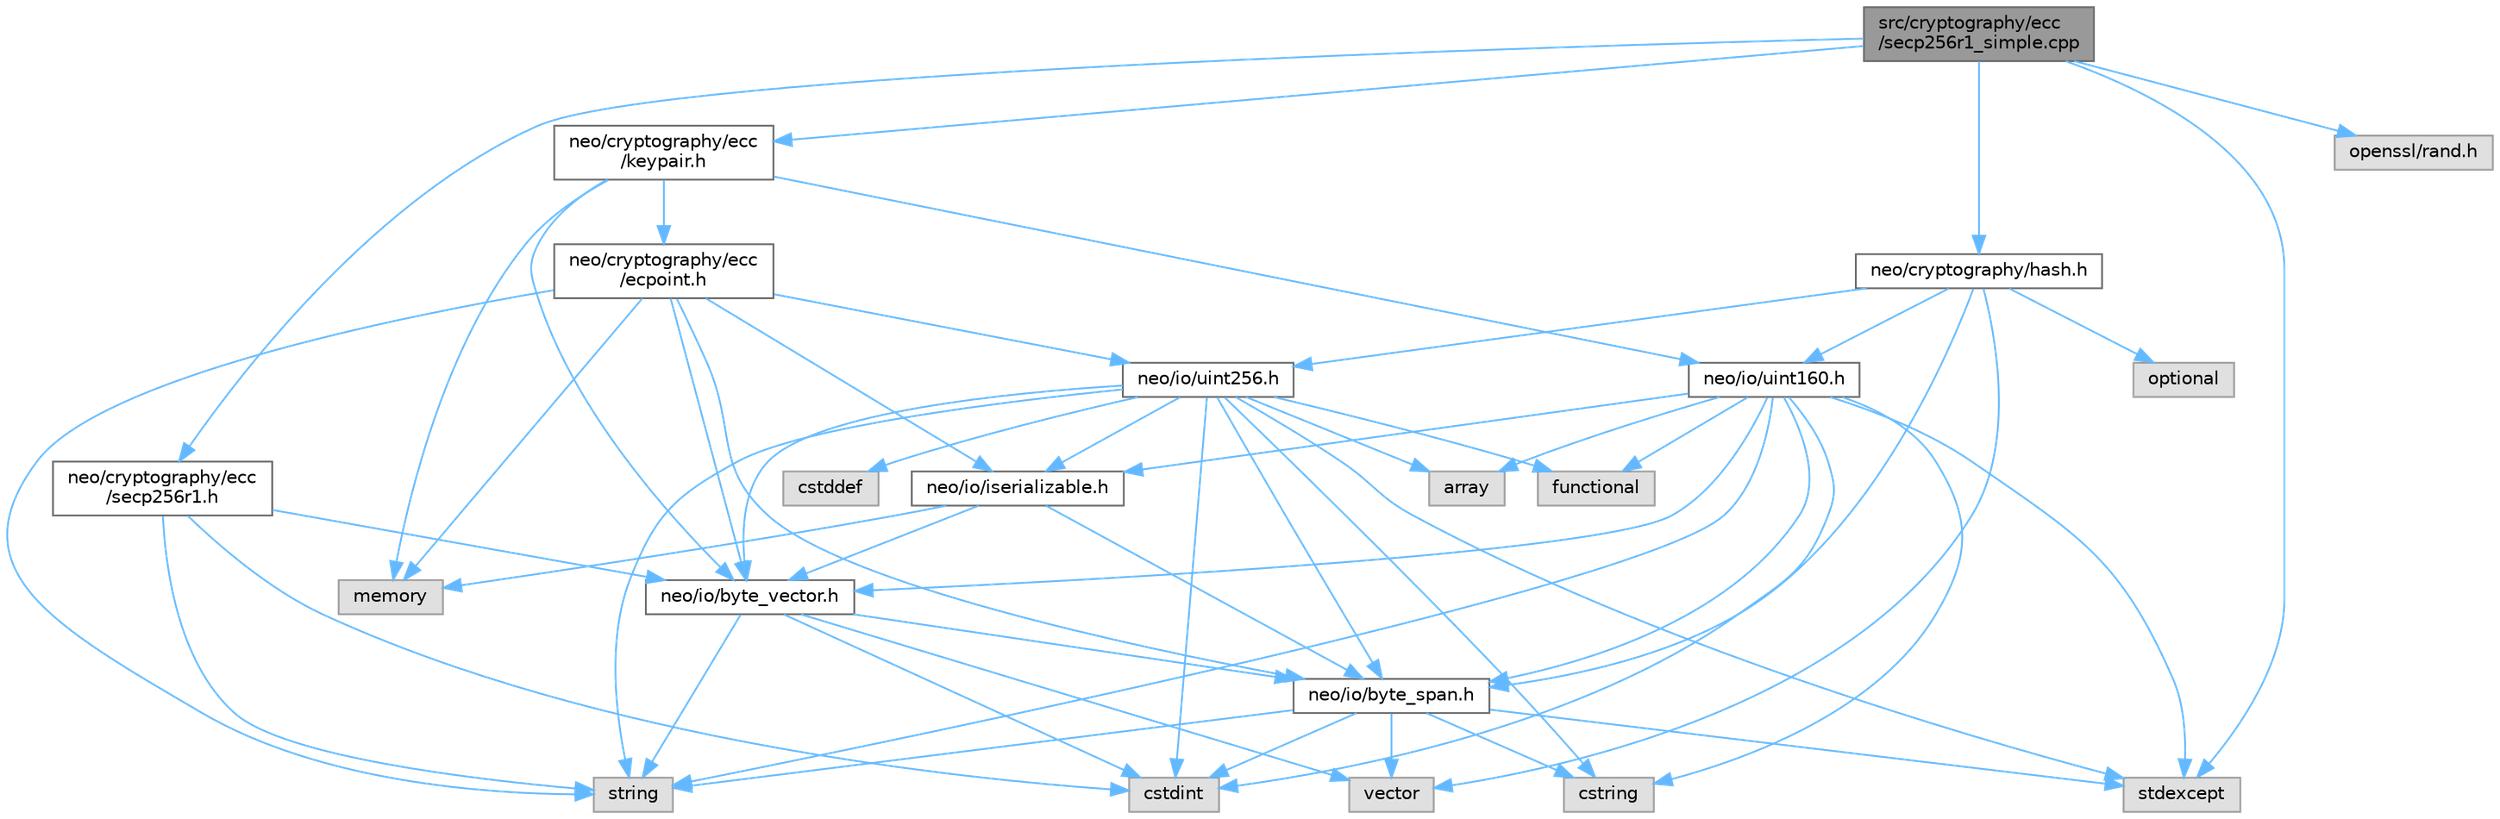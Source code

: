 digraph "src/cryptography/ecc/secp256r1_simple.cpp"
{
 // LATEX_PDF_SIZE
  bgcolor="transparent";
  edge [fontname=Helvetica,fontsize=10,labelfontname=Helvetica,labelfontsize=10];
  node [fontname=Helvetica,fontsize=10,shape=box,height=0.2,width=0.4];
  Node1 [id="Node000001",label="src/cryptography/ecc\l/secp256r1_simple.cpp",height=0.2,width=0.4,color="gray40", fillcolor="grey60", style="filled", fontcolor="black",tooltip=" "];
  Node1 -> Node2 [id="edge1_Node000001_Node000002",color="steelblue1",style="solid",tooltip=" "];
  Node2 [id="Node000002",label="neo/cryptography/ecc\l/keypair.h",height=0.2,width=0.4,color="grey40", fillcolor="white", style="filled",URL="$keypair_8h.html",tooltip=" "];
  Node2 -> Node3 [id="edge2_Node000002_Node000003",color="steelblue1",style="solid",tooltip=" "];
  Node3 [id="Node000003",label="neo/cryptography/ecc\l/ecpoint.h",height=0.2,width=0.4,color="grey40", fillcolor="white", style="filled",URL="$ecpoint_8h.html",tooltip=" "];
  Node3 -> Node4 [id="edge3_Node000003_Node000004",color="steelblue1",style="solid",tooltip=" "];
  Node4 [id="Node000004",label="neo/io/byte_span.h",height=0.2,width=0.4,color="grey40", fillcolor="white", style="filled",URL="$io_2byte__span_8h.html",tooltip=" "];
  Node4 -> Node5 [id="edge4_Node000004_Node000005",color="steelblue1",style="solid",tooltip=" "];
  Node5 [id="Node000005",label="cstdint",height=0.2,width=0.4,color="grey60", fillcolor="#E0E0E0", style="filled",tooltip=" "];
  Node4 -> Node6 [id="edge5_Node000004_Node000006",color="steelblue1",style="solid",tooltip=" "];
  Node6 [id="Node000006",label="cstring",height=0.2,width=0.4,color="grey60", fillcolor="#E0E0E0", style="filled",tooltip=" "];
  Node4 -> Node7 [id="edge6_Node000004_Node000007",color="steelblue1",style="solid",tooltip=" "];
  Node7 [id="Node000007",label="stdexcept",height=0.2,width=0.4,color="grey60", fillcolor="#E0E0E0", style="filled",tooltip=" "];
  Node4 -> Node8 [id="edge7_Node000004_Node000008",color="steelblue1",style="solid",tooltip=" "];
  Node8 [id="Node000008",label="string",height=0.2,width=0.4,color="grey60", fillcolor="#E0E0E0", style="filled",tooltip=" "];
  Node4 -> Node9 [id="edge8_Node000004_Node000009",color="steelblue1",style="solid",tooltip=" "];
  Node9 [id="Node000009",label="vector",height=0.2,width=0.4,color="grey60", fillcolor="#E0E0E0", style="filled",tooltip=" "];
  Node3 -> Node10 [id="edge9_Node000003_Node000010",color="steelblue1",style="solid",tooltip=" "];
  Node10 [id="Node000010",label="neo/io/byte_vector.h",height=0.2,width=0.4,color="grey40", fillcolor="white", style="filled",URL="$io_2byte__vector_8h.html",tooltip=" "];
  Node10 -> Node4 [id="edge10_Node000010_Node000004",color="steelblue1",style="solid",tooltip=" "];
  Node10 -> Node5 [id="edge11_Node000010_Node000005",color="steelblue1",style="solid",tooltip=" "];
  Node10 -> Node8 [id="edge12_Node000010_Node000008",color="steelblue1",style="solid",tooltip=" "];
  Node10 -> Node9 [id="edge13_Node000010_Node000009",color="steelblue1",style="solid",tooltip=" "];
  Node3 -> Node11 [id="edge14_Node000003_Node000011",color="steelblue1",style="solid",tooltip=" "];
  Node11 [id="Node000011",label="neo/io/iserializable.h",height=0.2,width=0.4,color="grey40", fillcolor="white", style="filled",URL="$iserializable_8h.html",tooltip=" "];
  Node11 -> Node4 [id="edge15_Node000011_Node000004",color="steelblue1",style="solid",tooltip=" "];
  Node11 -> Node10 [id="edge16_Node000011_Node000010",color="steelblue1",style="solid",tooltip=" "];
  Node11 -> Node12 [id="edge17_Node000011_Node000012",color="steelblue1",style="solid",tooltip=" "];
  Node12 [id="Node000012",label="memory",height=0.2,width=0.4,color="grey60", fillcolor="#E0E0E0", style="filled",tooltip=" "];
  Node3 -> Node13 [id="edge18_Node000003_Node000013",color="steelblue1",style="solid",tooltip=" "];
  Node13 [id="Node000013",label="neo/io/uint256.h",height=0.2,width=0.4,color="grey40", fillcolor="white", style="filled",URL="$uint256_8h.html",tooltip=" "];
  Node13 -> Node4 [id="edge19_Node000013_Node000004",color="steelblue1",style="solid",tooltip=" "];
  Node13 -> Node10 [id="edge20_Node000013_Node000010",color="steelblue1",style="solid",tooltip=" "];
  Node13 -> Node11 [id="edge21_Node000013_Node000011",color="steelblue1",style="solid",tooltip=" "];
  Node13 -> Node14 [id="edge22_Node000013_Node000014",color="steelblue1",style="solid",tooltip=" "];
  Node14 [id="Node000014",label="array",height=0.2,width=0.4,color="grey60", fillcolor="#E0E0E0", style="filled",tooltip=" "];
  Node13 -> Node15 [id="edge23_Node000013_Node000015",color="steelblue1",style="solid",tooltip=" "];
  Node15 [id="Node000015",label="cstddef",height=0.2,width=0.4,color="grey60", fillcolor="#E0E0E0", style="filled",tooltip=" "];
  Node13 -> Node5 [id="edge24_Node000013_Node000005",color="steelblue1",style="solid",tooltip=" "];
  Node13 -> Node6 [id="edge25_Node000013_Node000006",color="steelblue1",style="solid",tooltip=" "];
  Node13 -> Node16 [id="edge26_Node000013_Node000016",color="steelblue1",style="solid",tooltip=" "];
  Node16 [id="Node000016",label="functional",height=0.2,width=0.4,color="grey60", fillcolor="#E0E0E0", style="filled",tooltip=" "];
  Node13 -> Node7 [id="edge27_Node000013_Node000007",color="steelblue1",style="solid",tooltip=" "];
  Node13 -> Node8 [id="edge28_Node000013_Node000008",color="steelblue1",style="solid",tooltip=" "];
  Node3 -> Node12 [id="edge29_Node000003_Node000012",color="steelblue1",style="solid",tooltip=" "];
  Node3 -> Node8 [id="edge30_Node000003_Node000008",color="steelblue1",style="solid",tooltip=" "];
  Node2 -> Node10 [id="edge31_Node000002_Node000010",color="steelblue1",style="solid",tooltip=" "];
  Node2 -> Node17 [id="edge32_Node000002_Node000017",color="steelblue1",style="solid",tooltip=" "];
  Node17 [id="Node000017",label="neo/io/uint160.h",height=0.2,width=0.4,color="grey40", fillcolor="white", style="filled",URL="$uint160_8h.html",tooltip=" "];
  Node17 -> Node4 [id="edge33_Node000017_Node000004",color="steelblue1",style="solid",tooltip=" "];
  Node17 -> Node10 [id="edge34_Node000017_Node000010",color="steelblue1",style="solid",tooltip=" "];
  Node17 -> Node11 [id="edge35_Node000017_Node000011",color="steelblue1",style="solid",tooltip=" "];
  Node17 -> Node14 [id="edge36_Node000017_Node000014",color="steelblue1",style="solid",tooltip=" "];
  Node17 -> Node5 [id="edge37_Node000017_Node000005",color="steelblue1",style="solid",tooltip=" "];
  Node17 -> Node6 [id="edge38_Node000017_Node000006",color="steelblue1",style="solid",tooltip=" "];
  Node17 -> Node16 [id="edge39_Node000017_Node000016",color="steelblue1",style="solid",tooltip=" "];
  Node17 -> Node7 [id="edge40_Node000017_Node000007",color="steelblue1",style="solid",tooltip=" "];
  Node17 -> Node8 [id="edge41_Node000017_Node000008",color="steelblue1",style="solid",tooltip=" "];
  Node2 -> Node12 [id="edge42_Node000002_Node000012",color="steelblue1",style="solid",tooltip=" "];
  Node1 -> Node18 [id="edge43_Node000001_Node000018",color="steelblue1",style="solid",tooltip=" "];
  Node18 [id="Node000018",label="neo/cryptography/ecc\l/secp256r1.h",height=0.2,width=0.4,color="grey40", fillcolor="white", style="filled",URL="$secp256r1_8h.html",tooltip=" "];
  Node18 -> Node10 [id="edge44_Node000018_Node000010",color="steelblue1",style="solid",tooltip=" "];
  Node18 -> Node5 [id="edge45_Node000018_Node000005",color="steelblue1",style="solid",tooltip=" "];
  Node18 -> Node8 [id="edge46_Node000018_Node000008",color="steelblue1",style="solid",tooltip=" "];
  Node1 -> Node19 [id="edge47_Node000001_Node000019",color="steelblue1",style="solid",tooltip=" "];
  Node19 [id="Node000019",label="neo/cryptography/hash.h",height=0.2,width=0.4,color="grey40", fillcolor="white", style="filled",URL="$hash_8h.html",tooltip=" "];
  Node19 -> Node4 [id="edge48_Node000019_Node000004",color="steelblue1",style="solid",tooltip=" "];
  Node19 -> Node17 [id="edge49_Node000019_Node000017",color="steelblue1",style="solid",tooltip=" "];
  Node19 -> Node13 [id="edge50_Node000019_Node000013",color="steelblue1",style="solid",tooltip=" "];
  Node19 -> Node20 [id="edge51_Node000019_Node000020",color="steelblue1",style="solid",tooltip=" "];
  Node20 [id="Node000020",label="optional",height=0.2,width=0.4,color="grey60", fillcolor="#E0E0E0", style="filled",tooltip=" "];
  Node19 -> Node9 [id="edge52_Node000019_Node000009",color="steelblue1",style="solid",tooltip=" "];
  Node1 -> Node21 [id="edge53_Node000001_Node000021",color="steelblue1",style="solid",tooltip=" "];
  Node21 [id="Node000021",label="openssl/rand.h",height=0.2,width=0.4,color="grey60", fillcolor="#E0E0E0", style="filled",tooltip=" "];
  Node1 -> Node7 [id="edge54_Node000001_Node000007",color="steelblue1",style="solid",tooltip=" "];
}
